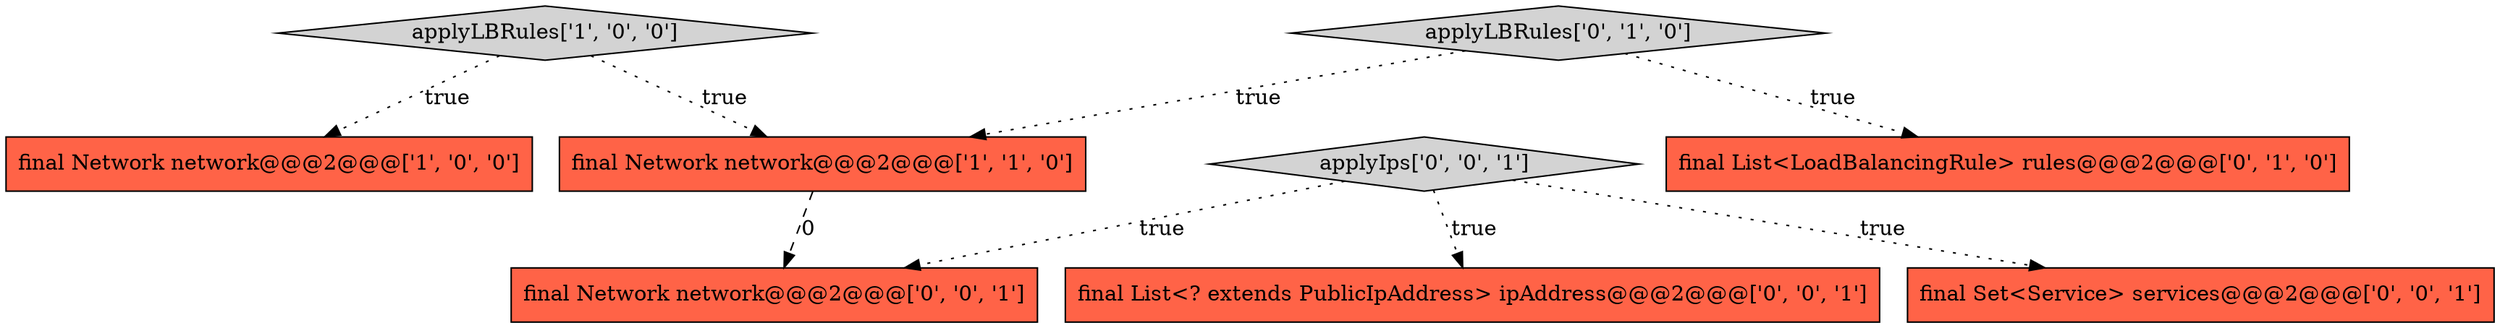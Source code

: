 digraph {
0 [style = filled, label = "applyLBRules['1', '0', '0']", fillcolor = lightgray, shape = diamond image = "AAA0AAABBB1BBB"];
8 [style = filled, label = "applyIps['0', '0', '1']", fillcolor = lightgray, shape = diamond image = "AAA0AAABBB3BBB"];
5 [style = filled, label = "final List<? extends PublicIpAddress> ipAddress@@@2@@@['0', '0', '1']", fillcolor = tomato, shape = box image = "AAA0AAABBB3BBB"];
1 [style = filled, label = "final Network network@@@2@@@['1', '0', '0']", fillcolor = tomato, shape = box image = "AAA0AAABBB1BBB"];
3 [style = filled, label = "final List<LoadBalancingRule> rules@@@2@@@['0', '1', '0']", fillcolor = tomato, shape = box image = "AAA0AAABBB2BBB"];
2 [style = filled, label = "final Network network@@@2@@@['1', '1', '0']", fillcolor = tomato, shape = box image = "AAA0AAABBB1BBB"];
6 [style = filled, label = "final Set<Service> services@@@2@@@['0', '0', '1']", fillcolor = tomato, shape = box image = "AAA0AAABBB3BBB"];
7 [style = filled, label = "final Network network@@@2@@@['0', '0', '1']", fillcolor = tomato, shape = box image = "AAA0AAABBB3BBB"];
4 [style = filled, label = "applyLBRules['0', '1', '0']", fillcolor = lightgray, shape = diamond image = "AAA0AAABBB2BBB"];
0->2 [style = dotted, label="true"];
8->6 [style = dotted, label="true"];
2->7 [style = dashed, label="0"];
0->1 [style = dotted, label="true"];
4->3 [style = dotted, label="true"];
8->7 [style = dotted, label="true"];
4->2 [style = dotted, label="true"];
8->5 [style = dotted, label="true"];
}
